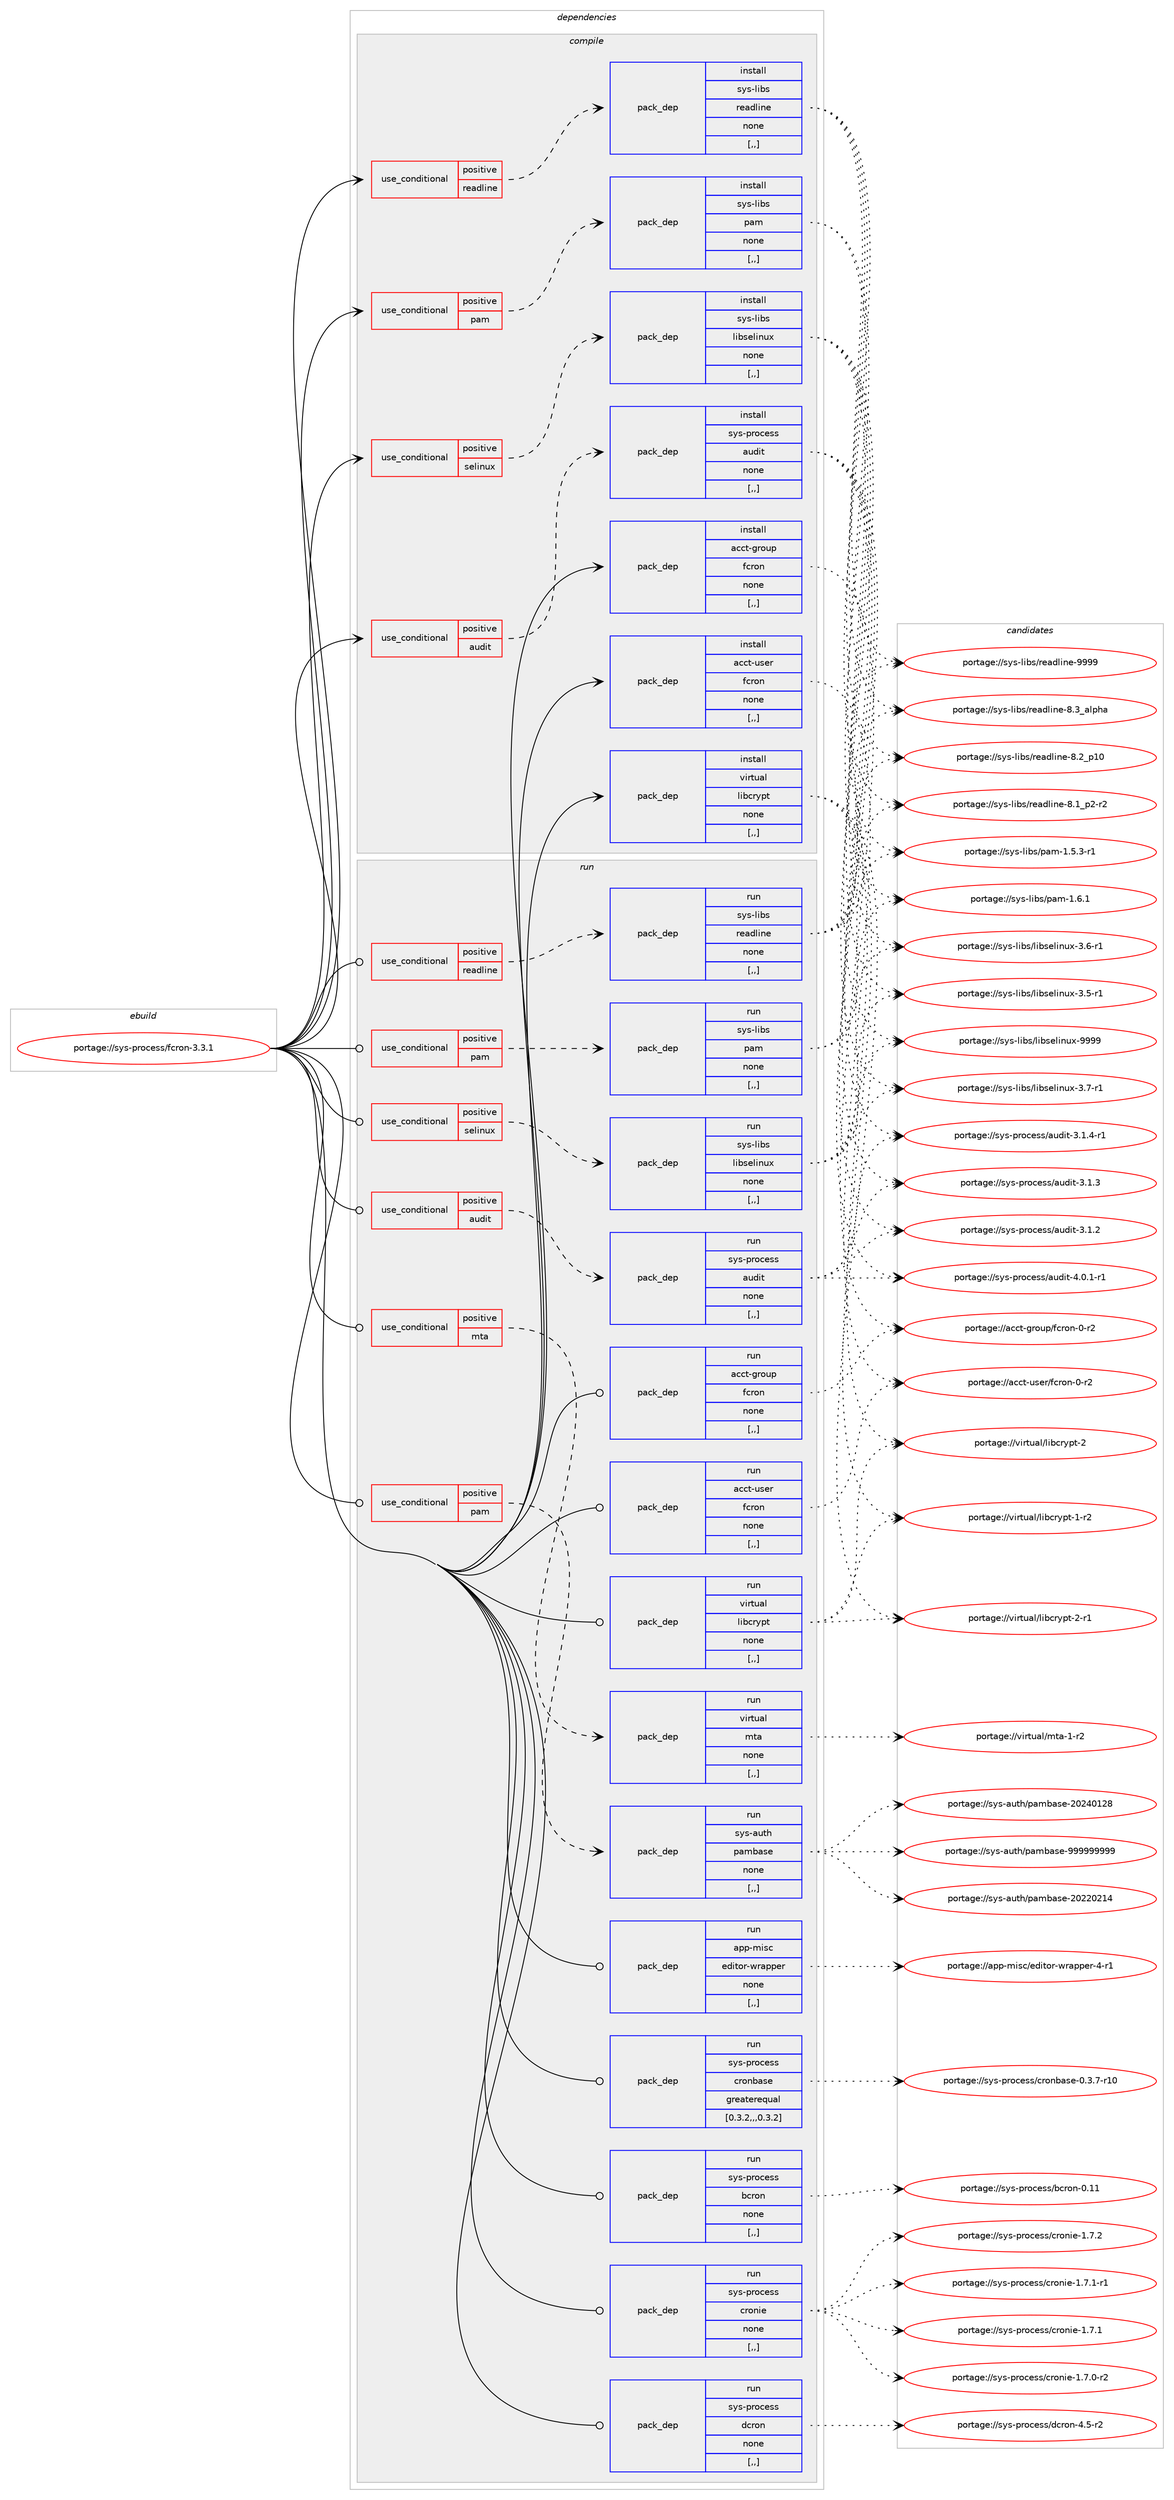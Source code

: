 digraph prolog {

# *************
# Graph options
# *************

newrank=true;
concentrate=true;
compound=true;
graph [rankdir=LR,fontname=Helvetica,fontsize=10,ranksep=1.5];#, ranksep=2.5, nodesep=0.2];
edge  [arrowhead=vee];
node  [fontname=Helvetica,fontsize=10];

# **********
# The ebuild
# **********

subgraph cluster_leftcol {
color=gray;
label=<<i>ebuild</i>>;
id [label="portage://sys-process/fcron-3.3.1", color=red, width=4, href="../sys-process/fcron-3.3.1.svg"];
}

# ****************
# The dependencies
# ****************

subgraph cluster_midcol {
color=gray;
label=<<i>dependencies</i>>;
subgraph cluster_compile {
fillcolor="#eeeeee";
style=filled;
label=<<i>compile</i>>;
subgraph cond118500 {
dependency443552 [label=<<TABLE BORDER="0" CELLBORDER="1" CELLSPACING="0" CELLPADDING="4"><TR><TD ROWSPAN="3" CELLPADDING="10">use_conditional</TD></TR><TR><TD>positive</TD></TR><TR><TD>audit</TD></TR></TABLE>>, shape=none, color=red];
subgraph pack322044 {
dependency443553 [label=<<TABLE BORDER="0" CELLBORDER="1" CELLSPACING="0" CELLPADDING="4" WIDTH="220"><TR><TD ROWSPAN="6" CELLPADDING="30">pack_dep</TD></TR><TR><TD WIDTH="110">install</TD></TR><TR><TD>sys-process</TD></TR><TR><TD>audit</TD></TR><TR><TD>none</TD></TR><TR><TD>[,,]</TD></TR></TABLE>>, shape=none, color=blue];
}
dependency443552:e -> dependency443553:w [weight=20,style="dashed",arrowhead="vee"];
}
id:e -> dependency443552:w [weight=20,style="solid",arrowhead="vee"];
subgraph cond118501 {
dependency443554 [label=<<TABLE BORDER="0" CELLBORDER="1" CELLSPACING="0" CELLPADDING="4"><TR><TD ROWSPAN="3" CELLPADDING="10">use_conditional</TD></TR><TR><TD>positive</TD></TR><TR><TD>pam</TD></TR></TABLE>>, shape=none, color=red];
subgraph pack322045 {
dependency443555 [label=<<TABLE BORDER="0" CELLBORDER="1" CELLSPACING="0" CELLPADDING="4" WIDTH="220"><TR><TD ROWSPAN="6" CELLPADDING="30">pack_dep</TD></TR><TR><TD WIDTH="110">install</TD></TR><TR><TD>sys-libs</TD></TR><TR><TD>pam</TD></TR><TR><TD>none</TD></TR><TR><TD>[,,]</TD></TR></TABLE>>, shape=none, color=blue];
}
dependency443554:e -> dependency443555:w [weight=20,style="dashed",arrowhead="vee"];
}
id:e -> dependency443554:w [weight=20,style="solid",arrowhead="vee"];
subgraph cond118502 {
dependency443556 [label=<<TABLE BORDER="0" CELLBORDER="1" CELLSPACING="0" CELLPADDING="4"><TR><TD ROWSPAN="3" CELLPADDING="10">use_conditional</TD></TR><TR><TD>positive</TD></TR><TR><TD>readline</TD></TR></TABLE>>, shape=none, color=red];
subgraph pack322046 {
dependency443557 [label=<<TABLE BORDER="0" CELLBORDER="1" CELLSPACING="0" CELLPADDING="4" WIDTH="220"><TR><TD ROWSPAN="6" CELLPADDING="30">pack_dep</TD></TR><TR><TD WIDTH="110">install</TD></TR><TR><TD>sys-libs</TD></TR><TR><TD>readline</TD></TR><TR><TD>none</TD></TR><TR><TD>[,,]</TD></TR></TABLE>>, shape=none, color=blue];
}
dependency443556:e -> dependency443557:w [weight=20,style="dashed",arrowhead="vee"];
}
id:e -> dependency443556:w [weight=20,style="solid",arrowhead="vee"];
subgraph cond118503 {
dependency443558 [label=<<TABLE BORDER="0" CELLBORDER="1" CELLSPACING="0" CELLPADDING="4"><TR><TD ROWSPAN="3" CELLPADDING="10">use_conditional</TD></TR><TR><TD>positive</TD></TR><TR><TD>selinux</TD></TR></TABLE>>, shape=none, color=red];
subgraph pack322047 {
dependency443559 [label=<<TABLE BORDER="0" CELLBORDER="1" CELLSPACING="0" CELLPADDING="4" WIDTH="220"><TR><TD ROWSPAN="6" CELLPADDING="30">pack_dep</TD></TR><TR><TD WIDTH="110">install</TD></TR><TR><TD>sys-libs</TD></TR><TR><TD>libselinux</TD></TR><TR><TD>none</TD></TR><TR><TD>[,,]</TD></TR></TABLE>>, shape=none, color=blue];
}
dependency443558:e -> dependency443559:w [weight=20,style="dashed",arrowhead="vee"];
}
id:e -> dependency443558:w [weight=20,style="solid",arrowhead="vee"];
subgraph pack322048 {
dependency443560 [label=<<TABLE BORDER="0" CELLBORDER="1" CELLSPACING="0" CELLPADDING="4" WIDTH="220"><TR><TD ROWSPAN="6" CELLPADDING="30">pack_dep</TD></TR><TR><TD WIDTH="110">install</TD></TR><TR><TD>acct-group</TD></TR><TR><TD>fcron</TD></TR><TR><TD>none</TD></TR><TR><TD>[,,]</TD></TR></TABLE>>, shape=none, color=blue];
}
id:e -> dependency443560:w [weight=20,style="solid",arrowhead="vee"];
subgraph pack322049 {
dependency443561 [label=<<TABLE BORDER="0" CELLBORDER="1" CELLSPACING="0" CELLPADDING="4" WIDTH="220"><TR><TD ROWSPAN="6" CELLPADDING="30">pack_dep</TD></TR><TR><TD WIDTH="110">install</TD></TR><TR><TD>acct-user</TD></TR><TR><TD>fcron</TD></TR><TR><TD>none</TD></TR><TR><TD>[,,]</TD></TR></TABLE>>, shape=none, color=blue];
}
id:e -> dependency443561:w [weight=20,style="solid",arrowhead="vee"];
subgraph pack322050 {
dependency443562 [label=<<TABLE BORDER="0" CELLBORDER="1" CELLSPACING="0" CELLPADDING="4" WIDTH="220"><TR><TD ROWSPAN="6" CELLPADDING="30">pack_dep</TD></TR><TR><TD WIDTH="110">install</TD></TR><TR><TD>virtual</TD></TR><TR><TD>libcrypt</TD></TR><TR><TD>none</TD></TR><TR><TD>[,,]</TD></TR></TABLE>>, shape=none, color=blue];
}
id:e -> dependency443562:w [weight=20,style="solid",arrowhead="vee"];
}
subgraph cluster_compileandrun {
fillcolor="#eeeeee";
style=filled;
label=<<i>compile and run</i>>;
}
subgraph cluster_run {
fillcolor="#eeeeee";
style=filled;
label=<<i>run</i>>;
subgraph cond118504 {
dependency443563 [label=<<TABLE BORDER="0" CELLBORDER="1" CELLSPACING="0" CELLPADDING="4"><TR><TD ROWSPAN="3" CELLPADDING="10">use_conditional</TD></TR><TR><TD>positive</TD></TR><TR><TD>audit</TD></TR></TABLE>>, shape=none, color=red];
subgraph pack322051 {
dependency443564 [label=<<TABLE BORDER="0" CELLBORDER="1" CELLSPACING="0" CELLPADDING="4" WIDTH="220"><TR><TD ROWSPAN="6" CELLPADDING="30">pack_dep</TD></TR><TR><TD WIDTH="110">run</TD></TR><TR><TD>sys-process</TD></TR><TR><TD>audit</TD></TR><TR><TD>none</TD></TR><TR><TD>[,,]</TD></TR></TABLE>>, shape=none, color=blue];
}
dependency443563:e -> dependency443564:w [weight=20,style="dashed",arrowhead="vee"];
}
id:e -> dependency443563:w [weight=20,style="solid",arrowhead="odot"];
subgraph cond118505 {
dependency443565 [label=<<TABLE BORDER="0" CELLBORDER="1" CELLSPACING="0" CELLPADDING="4"><TR><TD ROWSPAN="3" CELLPADDING="10">use_conditional</TD></TR><TR><TD>positive</TD></TR><TR><TD>mta</TD></TR></TABLE>>, shape=none, color=red];
subgraph pack322052 {
dependency443566 [label=<<TABLE BORDER="0" CELLBORDER="1" CELLSPACING="0" CELLPADDING="4" WIDTH="220"><TR><TD ROWSPAN="6" CELLPADDING="30">pack_dep</TD></TR><TR><TD WIDTH="110">run</TD></TR><TR><TD>virtual</TD></TR><TR><TD>mta</TD></TR><TR><TD>none</TD></TR><TR><TD>[,,]</TD></TR></TABLE>>, shape=none, color=blue];
}
dependency443565:e -> dependency443566:w [weight=20,style="dashed",arrowhead="vee"];
}
id:e -> dependency443565:w [weight=20,style="solid",arrowhead="odot"];
subgraph cond118506 {
dependency443567 [label=<<TABLE BORDER="0" CELLBORDER="1" CELLSPACING="0" CELLPADDING="4"><TR><TD ROWSPAN="3" CELLPADDING="10">use_conditional</TD></TR><TR><TD>positive</TD></TR><TR><TD>pam</TD></TR></TABLE>>, shape=none, color=red];
subgraph pack322053 {
dependency443568 [label=<<TABLE BORDER="0" CELLBORDER="1" CELLSPACING="0" CELLPADDING="4" WIDTH="220"><TR><TD ROWSPAN="6" CELLPADDING="30">pack_dep</TD></TR><TR><TD WIDTH="110">run</TD></TR><TR><TD>sys-auth</TD></TR><TR><TD>pambase</TD></TR><TR><TD>none</TD></TR><TR><TD>[,,]</TD></TR></TABLE>>, shape=none, color=blue];
}
dependency443567:e -> dependency443568:w [weight=20,style="dashed",arrowhead="vee"];
}
id:e -> dependency443567:w [weight=20,style="solid",arrowhead="odot"];
subgraph cond118507 {
dependency443569 [label=<<TABLE BORDER="0" CELLBORDER="1" CELLSPACING="0" CELLPADDING="4"><TR><TD ROWSPAN="3" CELLPADDING="10">use_conditional</TD></TR><TR><TD>positive</TD></TR><TR><TD>pam</TD></TR></TABLE>>, shape=none, color=red];
subgraph pack322054 {
dependency443570 [label=<<TABLE BORDER="0" CELLBORDER="1" CELLSPACING="0" CELLPADDING="4" WIDTH="220"><TR><TD ROWSPAN="6" CELLPADDING="30">pack_dep</TD></TR><TR><TD WIDTH="110">run</TD></TR><TR><TD>sys-libs</TD></TR><TR><TD>pam</TD></TR><TR><TD>none</TD></TR><TR><TD>[,,]</TD></TR></TABLE>>, shape=none, color=blue];
}
dependency443569:e -> dependency443570:w [weight=20,style="dashed",arrowhead="vee"];
}
id:e -> dependency443569:w [weight=20,style="solid",arrowhead="odot"];
subgraph cond118508 {
dependency443571 [label=<<TABLE BORDER="0" CELLBORDER="1" CELLSPACING="0" CELLPADDING="4"><TR><TD ROWSPAN="3" CELLPADDING="10">use_conditional</TD></TR><TR><TD>positive</TD></TR><TR><TD>readline</TD></TR></TABLE>>, shape=none, color=red];
subgraph pack322055 {
dependency443572 [label=<<TABLE BORDER="0" CELLBORDER="1" CELLSPACING="0" CELLPADDING="4" WIDTH="220"><TR><TD ROWSPAN="6" CELLPADDING="30">pack_dep</TD></TR><TR><TD WIDTH="110">run</TD></TR><TR><TD>sys-libs</TD></TR><TR><TD>readline</TD></TR><TR><TD>none</TD></TR><TR><TD>[,,]</TD></TR></TABLE>>, shape=none, color=blue];
}
dependency443571:e -> dependency443572:w [weight=20,style="dashed",arrowhead="vee"];
}
id:e -> dependency443571:w [weight=20,style="solid",arrowhead="odot"];
subgraph cond118509 {
dependency443573 [label=<<TABLE BORDER="0" CELLBORDER="1" CELLSPACING="0" CELLPADDING="4"><TR><TD ROWSPAN="3" CELLPADDING="10">use_conditional</TD></TR><TR><TD>positive</TD></TR><TR><TD>selinux</TD></TR></TABLE>>, shape=none, color=red];
subgraph pack322056 {
dependency443574 [label=<<TABLE BORDER="0" CELLBORDER="1" CELLSPACING="0" CELLPADDING="4" WIDTH="220"><TR><TD ROWSPAN="6" CELLPADDING="30">pack_dep</TD></TR><TR><TD WIDTH="110">run</TD></TR><TR><TD>sys-libs</TD></TR><TR><TD>libselinux</TD></TR><TR><TD>none</TD></TR><TR><TD>[,,]</TD></TR></TABLE>>, shape=none, color=blue];
}
dependency443573:e -> dependency443574:w [weight=20,style="dashed",arrowhead="vee"];
}
id:e -> dependency443573:w [weight=20,style="solid",arrowhead="odot"];
subgraph pack322057 {
dependency443575 [label=<<TABLE BORDER="0" CELLBORDER="1" CELLSPACING="0" CELLPADDING="4" WIDTH="220"><TR><TD ROWSPAN="6" CELLPADDING="30">pack_dep</TD></TR><TR><TD WIDTH="110">run</TD></TR><TR><TD>acct-group</TD></TR><TR><TD>fcron</TD></TR><TR><TD>none</TD></TR><TR><TD>[,,]</TD></TR></TABLE>>, shape=none, color=blue];
}
id:e -> dependency443575:w [weight=20,style="solid",arrowhead="odot"];
subgraph pack322058 {
dependency443576 [label=<<TABLE BORDER="0" CELLBORDER="1" CELLSPACING="0" CELLPADDING="4" WIDTH="220"><TR><TD ROWSPAN="6" CELLPADDING="30">pack_dep</TD></TR><TR><TD WIDTH="110">run</TD></TR><TR><TD>acct-user</TD></TR><TR><TD>fcron</TD></TR><TR><TD>none</TD></TR><TR><TD>[,,]</TD></TR></TABLE>>, shape=none, color=blue];
}
id:e -> dependency443576:w [weight=20,style="solid",arrowhead="odot"];
subgraph pack322059 {
dependency443577 [label=<<TABLE BORDER="0" CELLBORDER="1" CELLSPACING="0" CELLPADDING="4" WIDTH="220"><TR><TD ROWSPAN="6" CELLPADDING="30">pack_dep</TD></TR><TR><TD WIDTH="110">run</TD></TR><TR><TD>app-misc</TD></TR><TR><TD>editor-wrapper</TD></TR><TR><TD>none</TD></TR><TR><TD>[,,]</TD></TR></TABLE>>, shape=none, color=blue];
}
id:e -> dependency443577:w [weight=20,style="solid",arrowhead="odot"];
subgraph pack322060 {
dependency443578 [label=<<TABLE BORDER="0" CELLBORDER="1" CELLSPACING="0" CELLPADDING="4" WIDTH="220"><TR><TD ROWSPAN="6" CELLPADDING="30">pack_dep</TD></TR><TR><TD WIDTH="110">run</TD></TR><TR><TD>sys-process</TD></TR><TR><TD>cronbase</TD></TR><TR><TD>greaterequal</TD></TR><TR><TD>[0.3.2,,,0.3.2]</TD></TR></TABLE>>, shape=none, color=blue];
}
id:e -> dependency443578:w [weight=20,style="solid",arrowhead="odot"];
subgraph pack322061 {
dependency443579 [label=<<TABLE BORDER="0" CELLBORDER="1" CELLSPACING="0" CELLPADDING="4" WIDTH="220"><TR><TD ROWSPAN="6" CELLPADDING="30">pack_dep</TD></TR><TR><TD WIDTH="110">run</TD></TR><TR><TD>virtual</TD></TR><TR><TD>libcrypt</TD></TR><TR><TD>none</TD></TR><TR><TD>[,,]</TD></TR></TABLE>>, shape=none, color=blue];
}
id:e -> dependency443579:w [weight=20,style="solid",arrowhead="odot"];
subgraph pack322062 {
dependency443580 [label=<<TABLE BORDER="0" CELLBORDER="1" CELLSPACING="0" CELLPADDING="4" WIDTH="220"><TR><TD ROWSPAN="6" CELLPADDING="30">pack_dep</TD></TR><TR><TD WIDTH="110">run</TD></TR><TR><TD>sys-process</TD></TR><TR><TD>bcron</TD></TR><TR><TD>none</TD></TR><TR><TD>[,,]</TD></TR></TABLE>>, shape=none, color=blue];
}
id:e -> dependency443580:w [weight=20,style="solid",arrowhead="odot"];
subgraph pack322063 {
dependency443581 [label=<<TABLE BORDER="0" CELLBORDER="1" CELLSPACING="0" CELLPADDING="4" WIDTH="220"><TR><TD ROWSPAN="6" CELLPADDING="30">pack_dep</TD></TR><TR><TD WIDTH="110">run</TD></TR><TR><TD>sys-process</TD></TR><TR><TD>cronie</TD></TR><TR><TD>none</TD></TR><TR><TD>[,,]</TD></TR></TABLE>>, shape=none, color=blue];
}
id:e -> dependency443581:w [weight=20,style="solid",arrowhead="odot"];
subgraph pack322064 {
dependency443582 [label=<<TABLE BORDER="0" CELLBORDER="1" CELLSPACING="0" CELLPADDING="4" WIDTH="220"><TR><TD ROWSPAN="6" CELLPADDING="30">pack_dep</TD></TR><TR><TD WIDTH="110">run</TD></TR><TR><TD>sys-process</TD></TR><TR><TD>dcron</TD></TR><TR><TD>none</TD></TR><TR><TD>[,,]</TD></TR></TABLE>>, shape=none, color=blue];
}
id:e -> dependency443582:w [weight=20,style="solid",arrowhead="odot"];
}
}

# **************
# The candidates
# **************

subgraph cluster_choices {
rank=same;
color=gray;
label=<<i>candidates</i>>;

subgraph choice322044 {
color=black;
nodesep=1;
choice115121115451121141119910111511547971171001051164552464846494511449 [label="portage://sys-process/audit-4.0.1-r1", color=red, width=4,href="../sys-process/audit-4.0.1-r1.svg"];
choice115121115451121141119910111511547971171001051164551464946524511449 [label="portage://sys-process/audit-3.1.4-r1", color=red, width=4,href="../sys-process/audit-3.1.4-r1.svg"];
choice11512111545112114111991011151154797117100105116455146494651 [label="portage://sys-process/audit-3.1.3", color=red, width=4,href="../sys-process/audit-3.1.3.svg"];
choice11512111545112114111991011151154797117100105116455146494650 [label="portage://sys-process/audit-3.1.2", color=red, width=4,href="../sys-process/audit-3.1.2.svg"];
dependency443553:e -> choice115121115451121141119910111511547971171001051164552464846494511449:w [style=dotted,weight="100"];
dependency443553:e -> choice115121115451121141119910111511547971171001051164551464946524511449:w [style=dotted,weight="100"];
dependency443553:e -> choice11512111545112114111991011151154797117100105116455146494651:w [style=dotted,weight="100"];
dependency443553:e -> choice11512111545112114111991011151154797117100105116455146494650:w [style=dotted,weight="100"];
}
subgraph choice322045 {
color=black;
nodesep=1;
choice11512111545108105981154711297109454946544649 [label="portage://sys-libs/pam-1.6.1", color=red, width=4,href="../sys-libs/pam-1.6.1.svg"];
choice115121115451081059811547112971094549465346514511449 [label="portage://sys-libs/pam-1.5.3-r1", color=red, width=4,href="../sys-libs/pam-1.5.3-r1.svg"];
dependency443555:e -> choice11512111545108105981154711297109454946544649:w [style=dotted,weight="100"];
dependency443555:e -> choice115121115451081059811547112971094549465346514511449:w [style=dotted,weight="100"];
}
subgraph choice322046 {
color=black;
nodesep=1;
choice115121115451081059811547114101971001081051101014557575757 [label="portage://sys-libs/readline-9999", color=red, width=4,href="../sys-libs/readline-9999.svg"];
choice1151211154510810598115471141019710010810511010145564651959710811210497 [label="portage://sys-libs/readline-8.3_alpha", color=red, width=4,href="../sys-libs/readline-8.3_alpha.svg"];
choice1151211154510810598115471141019710010810511010145564650951124948 [label="portage://sys-libs/readline-8.2_p10", color=red, width=4,href="../sys-libs/readline-8.2_p10.svg"];
choice115121115451081059811547114101971001081051101014556464995112504511450 [label="portage://sys-libs/readline-8.1_p2-r2", color=red, width=4,href="../sys-libs/readline-8.1_p2-r2.svg"];
dependency443557:e -> choice115121115451081059811547114101971001081051101014557575757:w [style=dotted,weight="100"];
dependency443557:e -> choice1151211154510810598115471141019710010810511010145564651959710811210497:w [style=dotted,weight="100"];
dependency443557:e -> choice1151211154510810598115471141019710010810511010145564650951124948:w [style=dotted,weight="100"];
dependency443557:e -> choice115121115451081059811547114101971001081051101014556464995112504511450:w [style=dotted,weight="100"];
}
subgraph choice322047 {
color=black;
nodesep=1;
choice115121115451081059811547108105981151011081051101171204557575757 [label="portage://sys-libs/libselinux-9999", color=red, width=4,href="../sys-libs/libselinux-9999.svg"];
choice11512111545108105981154710810598115101108105110117120455146554511449 [label="portage://sys-libs/libselinux-3.7-r1", color=red, width=4,href="../sys-libs/libselinux-3.7-r1.svg"];
choice11512111545108105981154710810598115101108105110117120455146544511449 [label="portage://sys-libs/libselinux-3.6-r1", color=red, width=4,href="../sys-libs/libselinux-3.6-r1.svg"];
choice11512111545108105981154710810598115101108105110117120455146534511449 [label="portage://sys-libs/libselinux-3.5-r1", color=red, width=4,href="../sys-libs/libselinux-3.5-r1.svg"];
dependency443559:e -> choice115121115451081059811547108105981151011081051101171204557575757:w [style=dotted,weight="100"];
dependency443559:e -> choice11512111545108105981154710810598115101108105110117120455146554511449:w [style=dotted,weight="100"];
dependency443559:e -> choice11512111545108105981154710810598115101108105110117120455146544511449:w [style=dotted,weight="100"];
dependency443559:e -> choice11512111545108105981154710810598115101108105110117120455146534511449:w [style=dotted,weight="100"];
}
subgraph choice322048 {
color=black;
nodesep=1;
choice97999911645103114111117112471029911411111045484511450 [label="portage://acct-group/fcron-0-r2", color=red, width=4,href="../acct-group/fcron-0-r2.svg"];
dependency443560:e -> choice97999911645103114111117112471029911411111045484511450:w [style=dotted,weight="100"];
}
subgraph choice322049 {
color=black;
nodesep=1;
choice97999911645117115101114471029911411111045484511450 [label="portage://acct-user/fcron-0-r2", color=red, width=4,href="../acct-user/fcron-0-r2.svg"];
dependency443561:e -> choice97999911645117115101114471029911411111045484511450:w [style=dotted,weight="100"];
}
subgraph choice322050 {
color=black;
nodesep=1;
choice1181051141161179710847108105989911412111211645504511449 [label="portage://virtual/libcrypt-2-r1", color=red, width=4,href="../virtual/libcrypt-2-r1.svg"];
choice118105114116117971084710810598991141211121164550 [label="portage://virtual/libcrypt-2", color=red, width=4,href="../virtual/libcrypt-2.svg"];
choice1181051141161179710847108105989911412111211645494511450 [label="portage://virtual/libcrypt-1-r2", color=red, width=4,href="../virtual/libcrypt-1-r2.svg"];
dependency443562:e -> choice1181051141161179710847108105989911412111211645504511449:w [style=dotted,weight="100"];
dependency443562:e -> choice118105114116117971084710810598991141211121164550:w [style=dotted,weight="100"];
dependency443562:e -> choice1181051141161179710847108105989911412111211645494511450:w [style=dotted,weight="100"];
}
subgraph choice322051 {
color=black;
nodesep=1;
choice115121115451121141119910111511547971171001051164552464846494511449 [label="portage://sys-process/audit-4.0.1-r1", color=red, width=4,href="../sys-process/audit-4.0.1-r1.svg"];
choice115121115451121141119910111511547971171001051164551464946524511449 [label="portage://sys-process/audit-3.1.4-r1", color=red, width=4,href="../sys-process/audit-3.1.4-r1.svg"];
choice11512111545112114111991011151154797117100105116455146494651 [label="portage://sys-process/audit-3.1.3", color=red, width=4,href="../sys-process/audit-3.1.3.svg"];
choice11512111545112114111991011151154797117100105116455146494650 [label="portage://sys-process/audit-3.1.2", color=red, width=4,href="../sys-process/audit-3.1.2.svg"];
dependency443564:e -> choice115121115451121141119910111511547971171001051164552464846494511449:w [style=dotted,weight="100"];
dependency443564:e -> choice115121115451121141119910111511547971171001051164551464946524511449:w [style=dotted,weight="100"];
dependency443564:e -> choice11512111545112114111991011151154797117100105116455146494651:w [style=dotted,weight="100"];
dependency443564:e -> choice11512111545112114111991011151154797117100105116455146494650:w [style=dotted,weight="100"];
}
subgraph choice322052 {
color=black;
nodesep=1;
choice11810511411611797108471091169745494511450 [label="portage://virtual/mta-1-r2", color=red, width=4,href="../virtual/mta-1-r2.svg"];
dependency443566:e -> choice11810511411611797108471091169745494511450:w [style=dotted,weight="100"];
}
subgraph choice322053 {
color=black;
nodesep=1;
choice11512111545971171161044711297109989711510145575757575757575757 [label="portage://sys-auth/pambase-999999999", color=red, width=4,href="../sys-auth/pambase-999999999.svg"];
choice115121115459711711610447112971099897115101455048505248495056 [label="portage://sys-auth/pambase-20240128", color=red, width=4,href="../sys-auth/pambase-20240128.svg"];
choice115121115459711711610447112971099897115101455048505048504952 [label="portage://sys-auth/pambase-20220214", color=red, width=4,href="../sys-auth/pambase-20220214.svg"];
dependency443568:e -> choice11512111545971171161044711297109989711510145575757575757575757:w [style=dotted,weight="100"];
dependency443568:e -> choice115121115459711711610447112971099897115101455048505248495056:w [style=dotted,weight="100"];
dependency443568:e -> choice115121115459711711610447112971099897115101455048505048504952:w [style=dotted,weight="100"];
}
subgraph choice322054 {
color=black;
nodesep=1;
choice11512111545108105981154711297109454946544649 [label="portage://sys-libs/pam-1.6.1", color=red, width=4,href="../sys-libs/pam-1.6.1.svg"];
choice115121115451081059811547112971094549465346514511449 [label="portage://sys-libs/pam-1.5.3-r1", color=red, width=4,href="../sys-libs/pam-1.5.3-r1.svg"];
dependency443570:e -> choice11512111545108105981154711297109454946544649:w [style=dotted,weight="100"];
dependency443570:e -> choice115121115451081059811547112971094549465346514511449:w [style=dotted,weight="100"];
}
subgraph choice322055 {
color=black;
nodesep=1;
choice115121115451081059811547114101971001081051101014557575757 [label="portage://sys-libs/readline-9999", color=red, width=4,href="../sys-libs/readline-9999.svg"];
choice1151211154510810598115471141019710010810511010145564651959710811210497 [label="portage://sys-libs/readline-8.3_alpha", color=red, width=4,href="../sys-libs/readline-8.3_alpha.svg"];
choice1151211154510810598115471141019710010810511010145564650951124948 [label="portage://sys-libs/readline-8.2_p10", color=red, width=4,href="../sys-libs/readline-8.2_p10.svg"];
choice115121115451081059811547114101971001081051101014556464995112504511450 [label="portage://sys-libs/readline-8.1_p2-r2", color=red, width=4,href="../sys-libs/readline-8.1_p2-r2.svg"];
dependency443572:e -> choice115121115451081059811547114101971001081051101014557575757:w [style=dotted,weight="100"];
dependency443572:e -> choice1151211154510810598115471141019710010810511010145564651959710811210497:w [style=dotted,weight="100"];
dependency443572:e -> choice1151211154510810598115471141019710010810511010145564650951124948:w [style=dotted,weight="100"];
dependency443572:e -> choice115121115451081059811547114101971001081051101014556464995112504511450:w [style=dotted,weight="100"];
}
subgraph choice322056 {
color=black;
nodesep=1;
choice115121115451081059811547108105981151011081051101171204557575757 [label="portage://sys-libs/libselinux-9999", color=red, width=4,href="../sys-libs/libselinux-9999.svg"];
choice11512111545108105981154710810598115101108105110117120455146554511449 [label="portage://sys-libs/libselinux-3.7-r1", color=red, width=4,href="../sys-libs/libselinux-3.7-r1.svg"];
choice11512111545108105981154710810598115101108105110117120455146544511449 [label="portage://sys-libs/libselinux-3.6-r1", color=red, width=4,href="../sys-libs/libselinux-3.6-r1.svg"];
choice11512111545108105981154710810598115101108105110117120455146534511449 [label="portage://sys-libs/libselinux-3.5-r1", color=red, width=4,href="../sys-libs/libselinux-3.5-r1.svg"];
dependency443574:e -> choice115121115451081059811547108105981151011081051101171204557575757:w [style=dotted,weight="100"];
dependency443574:e -> choice11512111545108105981154710810598115101108105110117120455146554511449:w [style=dotted,weight="100"];
dependency443574:e -> choice11512111545108105981154710810598115101108105110117120455146544511449:w [style=dotted,weight="100"];
dependency443574:e -> choice11512111545108105981154710810598115101108105110117120455146534511449:w [style=dotted,weight="100"];
}
subgraph choice322057 {
color=black;
nodesep=1;
choice97999911645103114111117112471029911411111045484511450 [label="portage://acct-group/fcron-0-r2", color=red, width=4,href="../acct-group/fcron-0-r2.svg"];
dependency443575:e -> choice97999911645103114111117112471029911411111045484511450:w [style=dotted,weight="100"];
}
subgraph choice322058 {
color=black;
nodesep=1;
choice97999911645117115101114471029911411111045484511450 [label="portage://acct-user/fcron-0-r2", color=red, width=4,href="../acct-user/fcron-0-r2.svg"];
dependency443576:e -> choice97999911645117115101114471029911411111045484511450:w [style=dotted,weight="100"];
}
subgraph choice322059 {
color=black;
nodesep=1;
choice97112112451091051159947101100105116111114451191149711211210111445524511449 [label="portage://app-misc/editor-wrapper-4-r1", color=red, width=4,href="../app-misc/editor-wrapper-4-r1.svg"];
dependency443577:e -> choice97112112451091051159947101100105116111114451191149711211210111445524511449:w [style=dotted,weight="100"];
}
subgraph choice322060 {
color=black;
nodesep=1;
choice115121115451121141119910111511547991141111109897115101454846514655451144948 [label="portage://sys-process/cronbase-0.3.7-r10", color=red, width=4,href="../sys-process/cronbase-0.3.7-r10.svg"];
dependency443578:e -> choice115121115451121141119910111511547991141111109897115101454846514655451144948:w [style=dotted,weight="100"];
}
subgraph choice322061 {
color=black;
nodesep=1;
choice1181051141161179710847108105989911412111211645504511449 [label="portage://virtual/libcrypt-2-r1", color=red, width=4,href="../virtual/libcrypt-2-r1.svg"];
choice118105114116117971084710810598991141211121164550 [label="portage://virtual/libcrypt-2", color=red, width=4,href="../virtual/libcrypt-2.svg"];
choice1181051141161179710847108105989911412111211645494511450 [label="portage://virtual/libcrypt-1-r2", color=red, width=4,href="../virtual/libcrypt-1-r2.svg"];
dependency443579:e -> choice1181051141161179710847108105989911412111211645504511449:w [style=dotted,weight="100"];
dependency443579:e -> choice118105114116117971084710810598991141211121164550:w [style=dotted,weight="100"];
dependency443579:e -> choice1181051141161179710847108105989911412111211645494511450:w [style=dotted,weight="100"];
}
subgraph choice322062 {
color=black;
nodesep=1;
choice11512111545112114111991011151154798991141111104548464949 [label="portage://sys-process/bcron-0.11", color=red, width=4,href="../sys-process/bcron-0.11.svg"];
dependency443580:e -> choice11512111545112114111991011151154798991141111104548464949:w [style=dotted,weight="100"];
}
subgraph choice322063 {
color=black;
nodesep=1;
choice11512111545112114111991011151154799114111110105101454946554650 [label="portage://sys-process/cronie-1.7.2", color=red, width=4,href="../sys-process/cronie-1.7.2.svg"];
choice115121115451121141119910111511547991141111101051014549465546494511449 [label="portage://sys-process/cronie-1.7.1-r1", color=red, width=4,href="../sys-process/cronie-1.7.1-r1.svg"];
choice11512111545112114111991011151154799114111110105101454946554649 [label="portage://sys-process/cronie-1.7.1", color=red, width=4,href="../sys-process/cronie-1.7.1.svg"];
choice115121115451121141119910111511547991141111101051014549465546484511450 [label="portage://sys-process/cronie-1.7.0-r2", color=red, width=4,href="../sys-process/cronie-1.7.0-r2.svg"];
dependency443581:e -> choice11512111545112114111991011151154799114111110105101454946554650:w [style=dotted,weight="100"];
dependency443581:e -> choice115121115451121141119910111511547991141111101051014549465546494511449:w [style=dotted,weight="100"];
dependency443581:e -> choice11512111545112114111991011151154799114111110105101454946554649:w [style=dotted,weight="100"];
dependency443581:e -> choice115121115451121141119910111511547991141111101051014549465546484511450:w [style=dotted,weight="100"];
}
subgraph choice322064 {
color=black;
nodesep=1;
choice11512111545112114111991011151154710099114111110455246534511450 [label="portage://sys-process/dcron-4.5-r2", color=red, width=4,href="../sys-process/dcron-4.5-r2.svg"];
dependency443582:e -> choice11512111545112114111991011151154710099114111110455246534511450:w [style=dotted,weight="100"];
}
}

}
